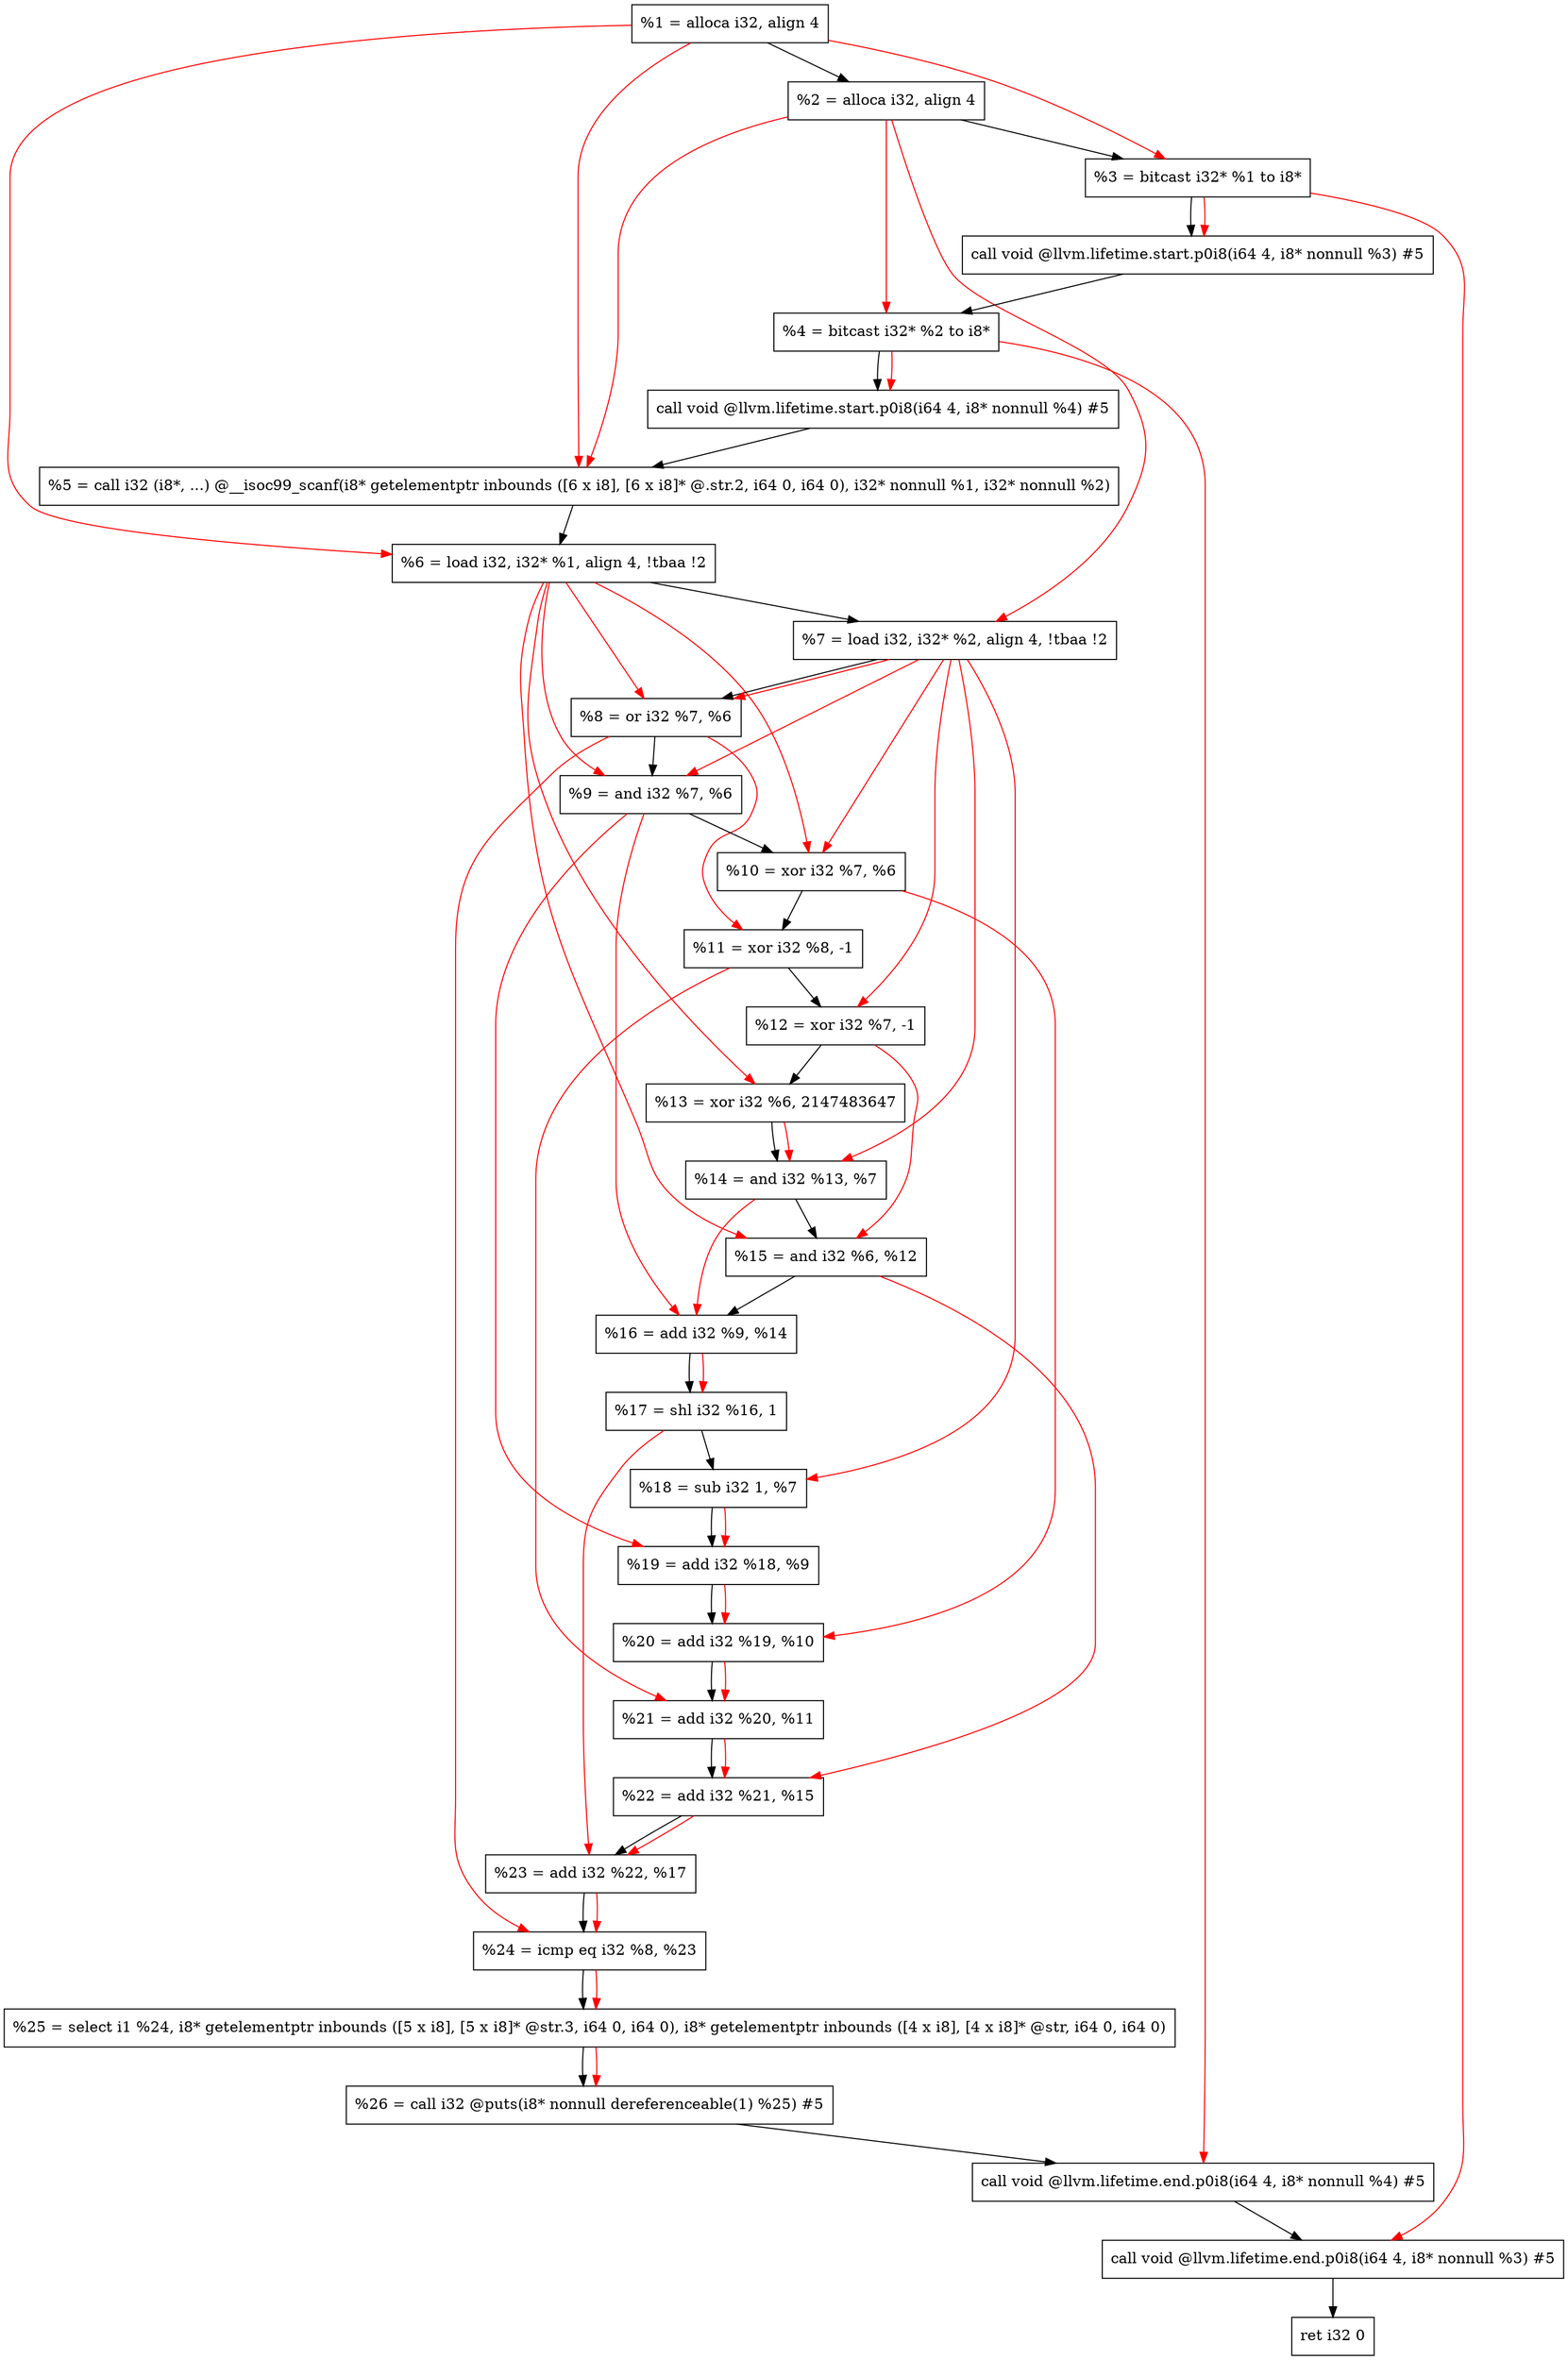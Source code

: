 digraph "DFG for'main' function" {
	Node0xf3e878[shape=record, label="  %1 = alloca i32, align 4"];
	Node0xf3e8f8[shape=record, label="  %2 = alloca i32, align 4"];
	Node0xf3e988[shape=record, label="  %3 = bitcast i32* %1 to i8*"];
	Node0xf3ede8[shape=record, label="  call void @llvm.lifetime.start.p0i8(i64 4, i8* nonnull %3) #5"];
	Node0xf3eec8[shape=record, label="  %4 = bitcast i32* %2 to i8*"];
	Node0xf3efe8[shape=record, label="  call void @llvm.lifetime.start.p0i8(i64 4, i8* nonnull %4) #5"];
	Node0xf3f220[shape=record, label="  %5 = call i32 (i8*, ...) @__isoc99_scanf(i8* getelementptr inbounds ([6 x i8], [6 x i8]* @.str.2, i64 0, i64 0), i32* nonnull %1, i32* nonnull %2)"];
	Node0xf3f2d8[shape=record, label="  %6 = load i32, i32* %1, align 4, !tbaa !2"];
	Node0xf40248[shape=record, label="  %7 = load i32, i32* %2, align 4, !tbaa !2"];
	Node0xf408d0[shape=record, label="  %8 = or i32 %7, %6"];
	Node0xf40940[shape=record, label="  %9 = and i32 %7, %6"];
	Node0xf409b0[shape=record, label="  %10 = xor i32 %7, %6"];
	Node0xf40a20[shape=record, label="  %11 = xor i32 %8, -1"];
	Node0xf40a90[shape=record, label="  %12 = xor i32 %7, -1"];
	Node0xf40b00[shape=record, label="  %13 = xor i32 %6, 2147483647"];
	Node0xf40b70[shape=record, label="  %14 = and i32 %13, %7"];
	Node0xf40be0[shape=record, label="  %15 = and i32 %6, %12"];
	Node0xf40c50[shape=record, label="  %16 = add i32 %9, %14"];
	Node0xf40cc0[shape=record, label="  %17 = shl i32 %16, 1"];
	Node0xf40d30[shape=record, label="  %18 = sub i32 1, %7"];
	Node0xf40da0[shape=record, label="  %19 = add i32 %18, %9"];
	Node0xf40e10[shape=record, label="  %20 = add i32 %19, %10"];
	Node0xf40e80[shape=record, label="  %21 = add i32 %20, %11"];
	Node0xf40ef0[shape=record, label="  %22 = add i32 %21, %15"];
	Node0xf40f60[shape=record, label="  %23 = add i32 %22, %17"];
	Node0xf40fd0[shape=record, label="  %24 = icmp eq i32 %8, %23"];
	Node0xedf9d8[shape=record, label="  %25 = select i1 %24, i8* getelementptr inbounds ([5 x i8], [5 x i8]* @str.3, i64 0, i64 0), i8* getelementptr inbounds ([4 x i8], [4 x i8]* @str, i64 0, i64 0)"];
	Node0xf41060[shape=record, label="  %26 = call i32 @puts(i8* nonnull dereferenceable(1) %25) #5"];
	Node0xf412b8[shape=record, label="  call void @llvm.lifetime.end.p0i8(i64 4, i8* nonnull %4) #5"];
	Node0xf41418[shape=record, label="  call void @llvm.lifetime.end.p0i8(i64 4, i8* nonnull %3) #5"];
	Node0xf414d8[shape=record, label="  ret i32 0"];
	Node0xf3e878 -> Node0xf3e8f8;
	Node0xf3e8f8 -> Node0xf3e988;
	Node0xf3e988 -> Node0xf3ede8;
	Node0xf3ede8 -> Node0xf3eec8;
	Node0xf3eec8 -> Node0xf3efe8;
	Node0xf3efe8 -> Node0xf3f220;
	Node0xf3f220 -> Node0xf3f2d8;
	Node0xf3f2d8 -> Node0xf40248;
	Node0xf40248 -> Node0xf408d0;
	Node0xf408d0 -> Node0xf40940;
	Node0xf40940 -> Node0xf409b0;
	Node0xf409b0 -> Node0xf40a20;
	Node0xf40a20 -> Node0xf40a90;
	Node0xf40a90 -> Node0xf40b00;
	Node0xf40b00 -> Node0xf40b70;
	Node0xf40b70 -> Node0xf40be0;
	Node0xf40be0 -> Node0xf40c50;
	Node0xf40c50 -> Node0xf40cc0;
	Node0xf40cc0 -> Node0xf40d30;
	Node0xf40d30 -> Node0xf40da0;
	Node0xf40da0 -> Node0xf40e10;
	Node0xf40e10 -> Node0xf40e80;
	Node0xf40e80 -> Node0xf40ef0;
	Node0xf40ef0 -> Node0xf40f60;
	Node0xf40f60 -> Node0xf40fd0;
	Node0xf40fd0 -> Node0xedf9d8;
	Node0xedf9d8 -> Node0xf41060;
	Node0xf41060 -> Node0xf412b8;
	Node0xf412b8 -> Node0xf41418;
	Node0xf41418 -> Node0xf414d8;
edge [color=red]
	Node0xf3e878 -> Node0xf3e988;
	Node0xf3e988 -> Node0xf3ede8;
	Node0xf3e8f8 -> Node0xf3eec8;
	Node0xf3eec8 -> Node0xf3efe8;
	Node0xf3e878 -> Node0xf3f220;
	Node0xf3e8f8 -> Node0xf3f220;
	Node0xf3e878 -> Node0xf3f2d8;
	Node0xf3e8f8 -> Node0xf40248;
	Node0xf40248 -> Node0xf408d0;
	Node0xf3f2d8 -> Node0xf408d0;
	Node0xf40248 -> Node0xf40940;
	Node0xf3f2d8 -> Node0xf40940;
	Node0xf40248 -> Node0xf409b0;
	Node0xf3f2d8 -> Node0xf409b0;
	Node0xf408d0 -> Node0xf40a20;
	Node0xf40248 -> Node0xf40a90;
	Node0xf3f2d8 -> Node0xf40b00;
	Node0xf40b00 -> Node0xf40b70;
	Node0xf40248 -> Node0xf40b70;
	Node0xf3f2d8 -> Node0xf40be0;
	Node0xf40a90 -> Node0xf40be0;
	Node0xf40940 -> Node0xf40c50;
	Node0xf40b70 -> Node0xf40c50;
	Node0xf40c50 -> Node0xf40cc0;
	Node0xf40248 -> Node0xf40d30;
	Node0xf40d30 -> Node0xf40da0;
	Node0xf40940 -> Node0xf40da0;
	Node0xf40da0 -> Node0xf40e10;
	Node0xf409b0 -> Node0xf40e10;
	Node0xf40e10 -> Node0xf40e80;
	Node0xf40a20 -> Node0xf40e80;
	Node0xf40e80 -> Node0xf40ef0;
	Node0xf40be0 -> Node0xf40ef0;
	Node0xf40ef0 -> Node0xf40f60;
	Node0xf40cc0 -> Node0xf40f60;
	Node0xf408d0 -> Node0xf40fd0;
	Node0xf40f60 -> Node0xf40fd0;
	Node0xf40fd0 -> Node0xedf9d8;
	Node0xedf9d8 -> Node0xf41060;
	Node0xf3eec8 -> Node0xf412b8;
	Node0xf3e988 -> Node0xf41418;
}
